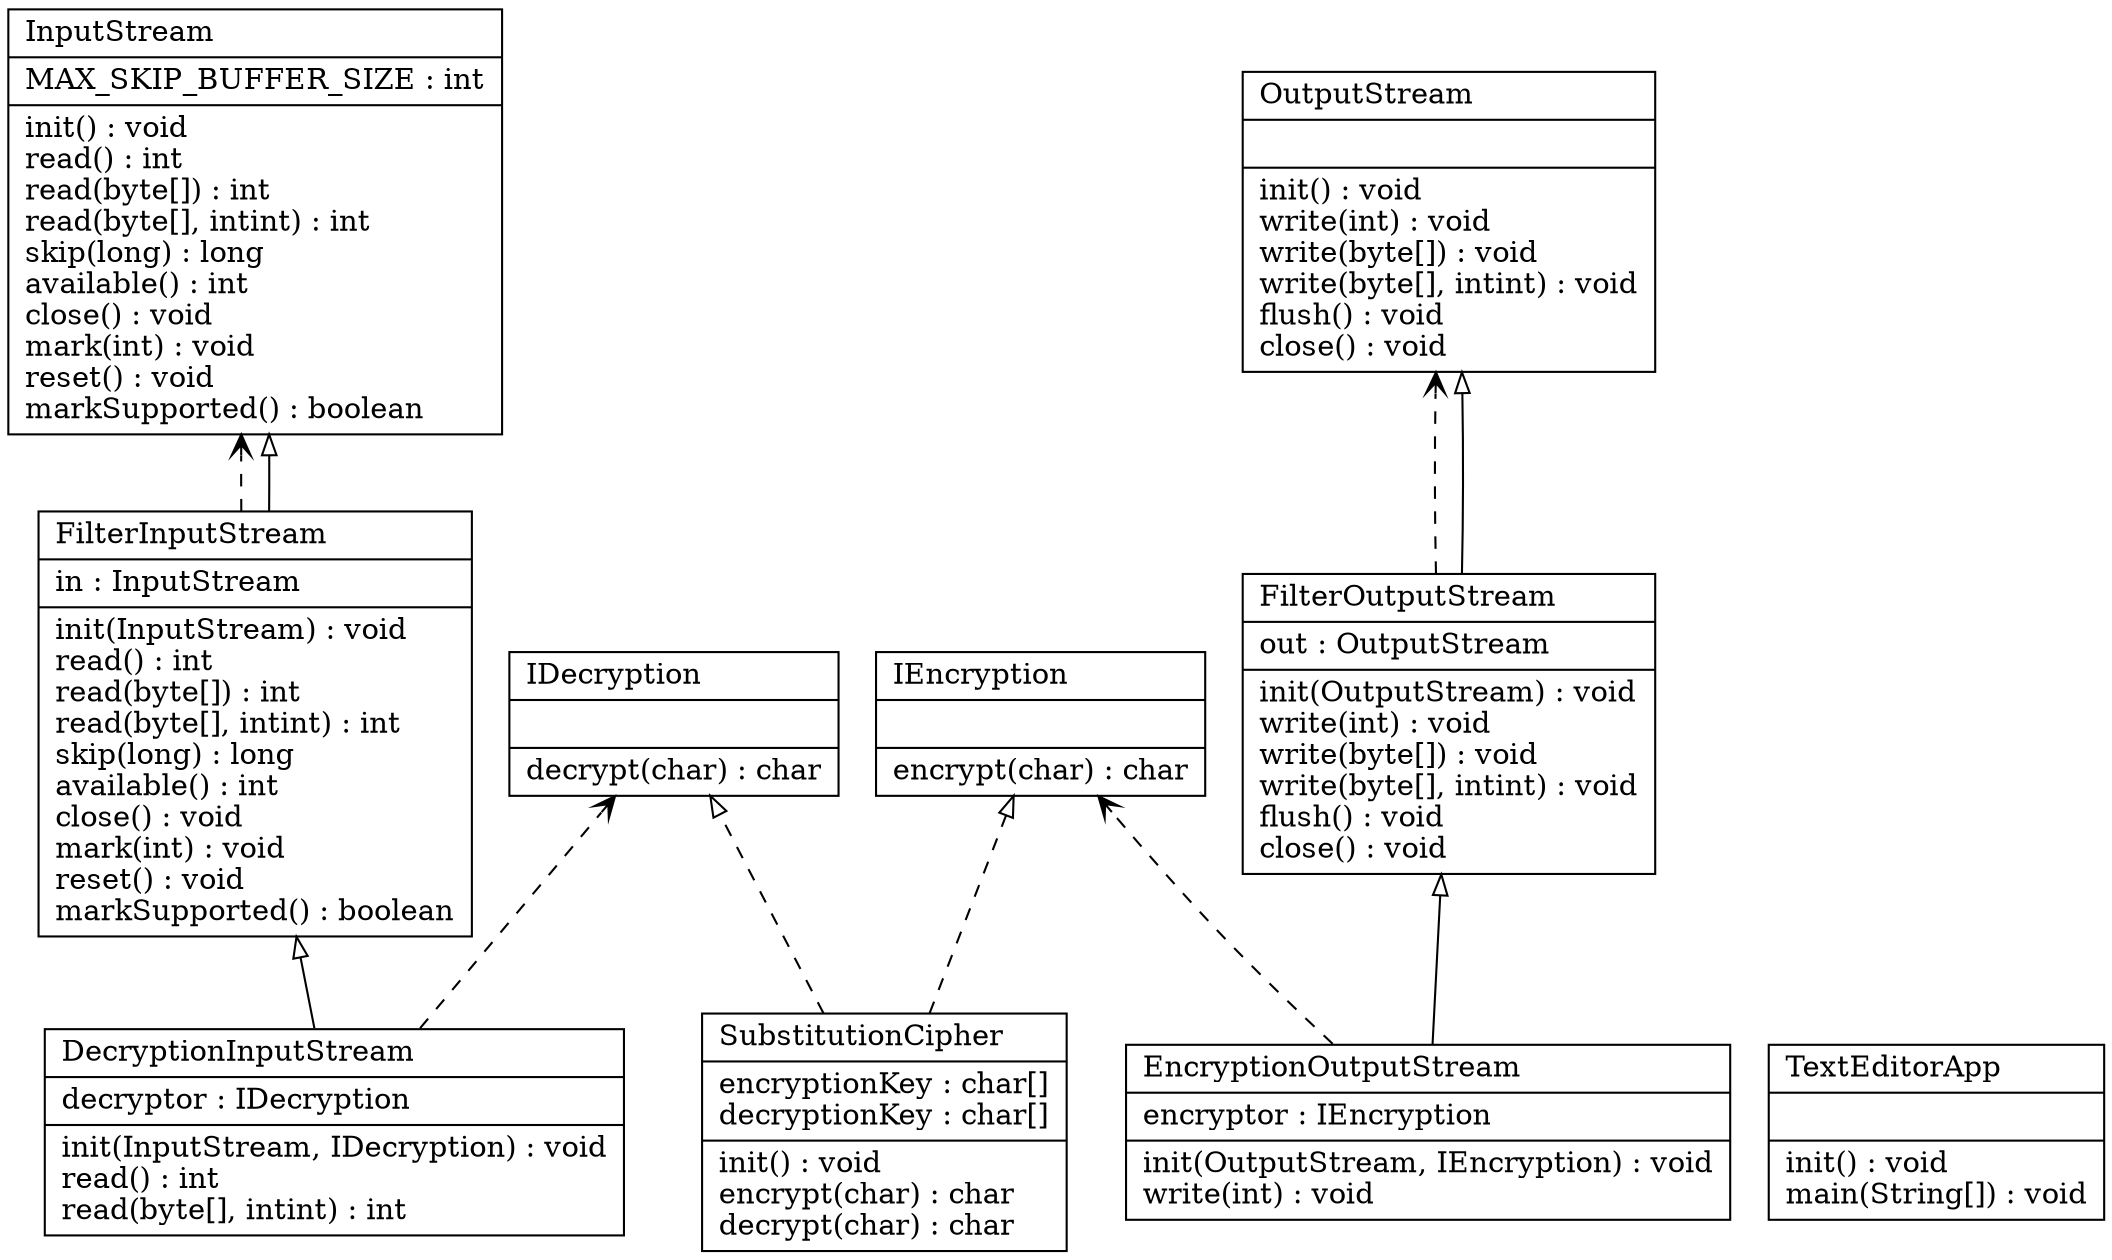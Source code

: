 digraph G {

fontname = "Bitstream Vera Sans"
fontsize = 8
rankdir=BT

node [shape = "record" color = "#000000" fillcolor = "#000000" style=""]

ClassTDecryptionInputStream [label = "{DecryptionInputStream\l|decryptor : IDecryption\l|init(InputStream, IDecryption) : void\lread() : int\lread(byte[], intint) : int\l}"]
node [shape = "record" color = "#000000" fillcolor = "#000000" style=""]

ClassTEncryptionOutputStream [label = "{EncryptionOutputStream\l|encryptor : IEncryption\l|init(OutputStream, IEncryption) : void\lwrite(int) : void\l}"]
node [shape = "record" color = "#000000" fillcolor = "#000000" style=""]

ClassTIDecryption [label = "{IDecryption\l||decrypt(char) : char\l}"]
node [shape = "record" color = "#000000" fillcolor = "#000000" style=""]

ClassTIEncryption [label = "{IEncryption\l||encrypt(char) : char\l}"]
node [shape = "record" color = "#000000" fillcolor = "#000000" style=""]

ClassTSubstitutionCipher [label = "{SubstitutionCipher\l|encryptionKey : char[]\ldecryptionKey : char[]\l|init() : void\lencrypt(char) : char\ldecrypt(char) : char\l}"]
node [shape = "record" color = "#000000" fillcolor = "#000000" style=""]

ClassTTextEditorApp [label = "{TextEditorApp\l||init() : void\lmain(String[]) : void\l}"]
node [shape = "record" color = "#000000" fillcolor = "#000000" style=""]

ClassTFilterInputStream [label = "{FilterInputStream\l|in : InputStream\l|init(InputStream) : void\lread() : int\lread(byte[]) : int\lread(byte[], intint) : int\lskip(long) : long\lavailable() : int\lclose() : void\lmark(int) : void\lreset() : void\lmarkSupported() : boolean\l}"]
node [shape = "record" color = "#000000" fillcolor = "#000000" style=""]

ClassTFilterOutputStream [label = "{FilterOutputStream\l|out : OutputStream\l|init(OutputStream) : void\lwrite(int) : void\lwrite(byte[]) : void\lwrite(byte[], intint) : void\lflush() : void\lclose() : void\l}"]
node [shape = "record" color = "#000000" fillcolor = "#000000" style=""]

ClassTInputStream [label = "{InputStream\l|MAX_SKIP_BUFFER_SIZE : int\l|init() : void\lread() : int\lread(byte[]) : int\lread(byte[], intint) : int\lskip(long) : long\lavailable() : int\lclose() : void\lmark(int) : void\lreset() : void\lmarkSupported() : boolean\l}"]
node [shape = "record" color = "#000000" fillcolor = "#000000" style=""]

ClassTOutputStream [label = "{OutputStream\l||init() : void\lwrite(int) : void\lwrite(byte[]) : void\lwrite(byte[], intint) : void\lflush() : void\lclose() : void\l}"]
edge [arrowhead = "vee" style = "dashed" label = ""]

ClassTDecryptionInputStream -> ClassTIDecryption
edge [arrowhead = "vee" style = "dashed" label = ""]

ClassTFilterOutputStream -> ClassTOutputStream
edge [arrowhead = "vee" style = "dashed" label = ""]

ClassTFilterInputStream -> ClassTInputStream
edge [arrowhead = "onormal" style = "dashed" label = ""]

ClassTSubstitutionCipher -> ClassTIDecryption
edge [arrowhead = "onormal" style = "solid" label = ""]

ClassTDecryptionInputStream -> ClassTFilterInputStream
edge [arrowhead = "onormal" style = "solid" label = ""]

ClassTEncryptionOutputStream -> ClassTFilterOutputStream
edge [arrowhead = "vee" style = "dashed" label = ""]

ClassTEncryptionOutputStream -> ClassTIEncryption
edge [arrowhead = "onormal" style = "dashed" label = ""]

ClassTSubstitutionCipher -> ClassTIEncryption
edge [arrowhead = "onormal" style = "solid" label = ""]

ClassTFilterInputStream -> ClassTInputStream
edge [arrowhead = "onormal" style = "solid" label = ""]

ClassTFilterOutputStream -> ClassTOutputStream
}
